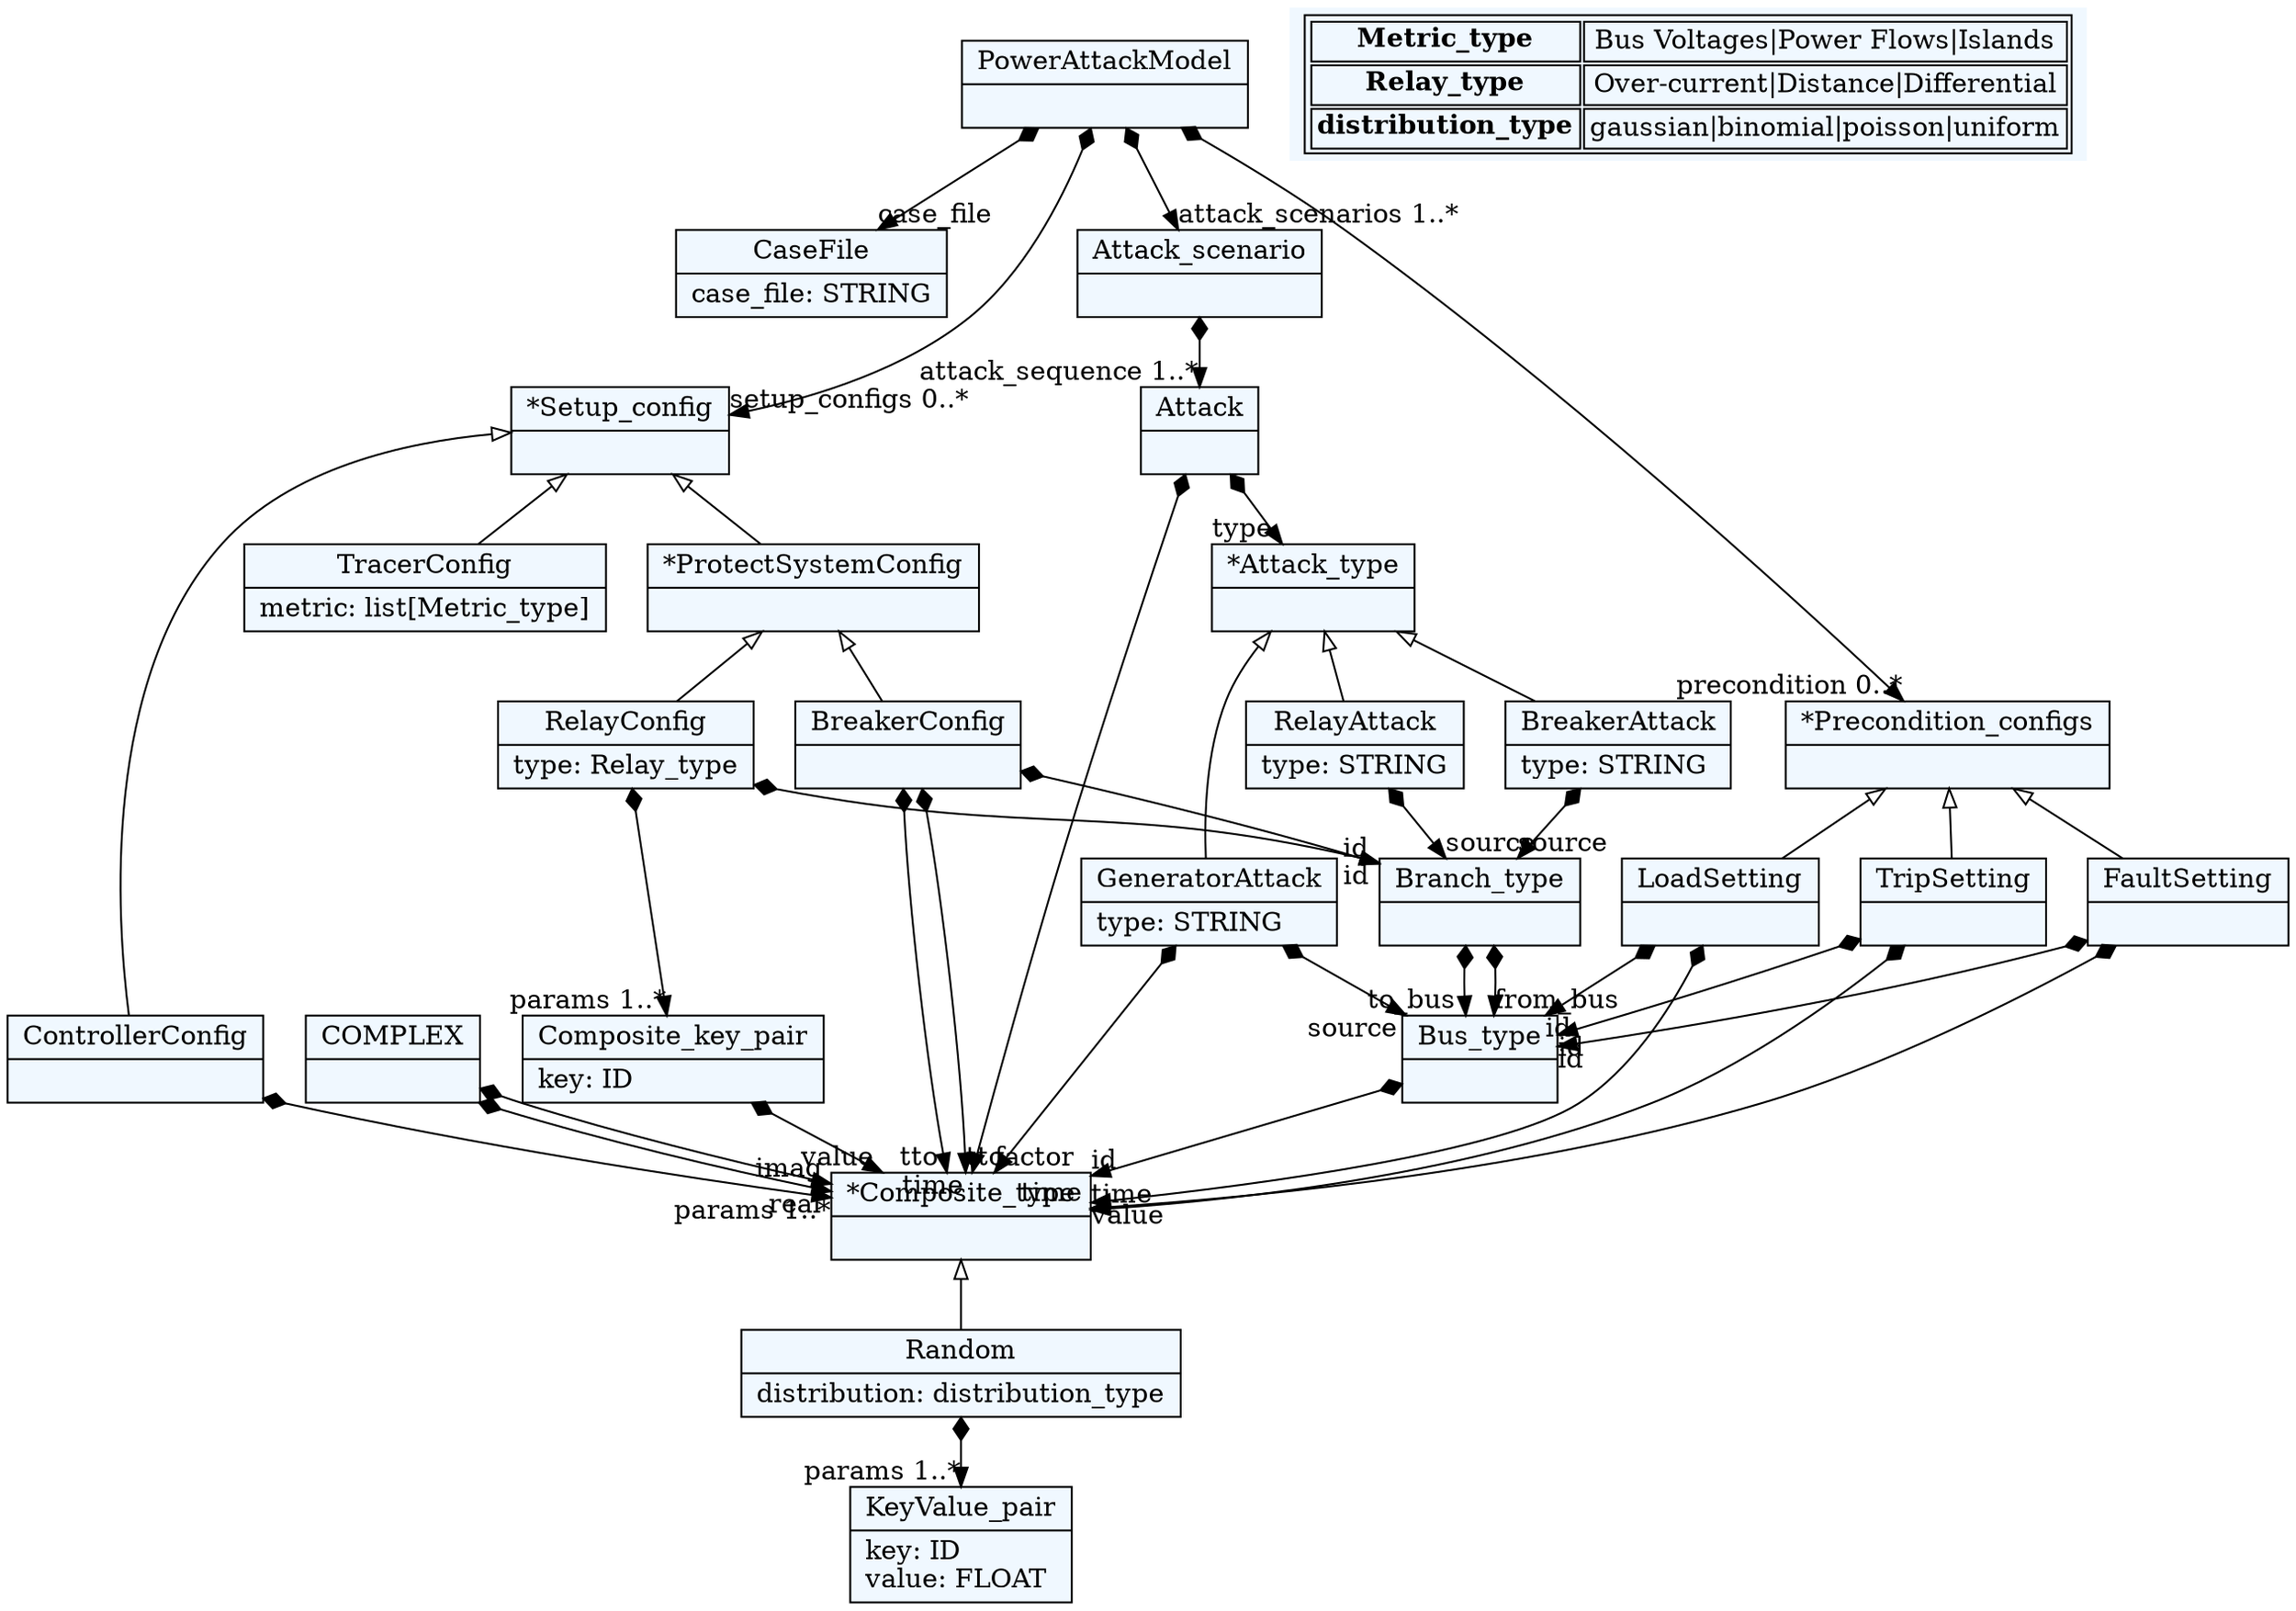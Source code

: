
    digraph textX {
    fontname = "Bitstream Vera Sans"
    fontsize = 8
    node[
        shape=record,
        style=filled,
        fillcolor=aliceblue
    ]
    nodesep = 0.3
    edge[dir=black,arrowtail=empty]


140506244552240[ label="{PowerAttackModel|}"]

140506244555696[ label="{KeyValue_pair|key: ID\lvalue: FLOAT\l}"]

140506244558528[ label="{Composite_key_pair|key: ID\l}"]

140506244561360[ label="{*Composite_type|}"]

140506244564192[ label="{Random|distribution: distribution_type\l}"]

140506244567024[ label="{COMPLEX|}"]

140506244557584[ label="{CaseFile|case_file: STRING\l}"]

140506244569856[ label="{*Setup_config|}"]

140506244571744[ label="{*ProtectSystemConfig|}"]

140506244574576[ label="{BreakerConfig|}"]

140506244577408[ label="{RelayConfig|type: Relay_type\l}"]

140506244583072[ label="{Bus_type|}"]

140506244585904[ label="{Branch_type|}"]

140506244588736[ label="{ControllerConfig|}"]

140506244591568[ label="{TracerConfig|metric: list[Metric_type]\l}"]

140506244597232[ label="{*Precondition_configs|}"]

140506244600064[ label="{LoadSetting|}"]

140506244602896[ label="{TripSetting|}"]

140506244596288[ label="{FaultSetting|}"]

140506244587792[ label="{Attack_scenario|}"]

140506244579296[ label="{Attack|}"]

140506244551296[ label="{*Attack_type|}"]

140506244603840[ label="{GeneratorAttack|type: STRING\l}"]

140506244606672[ label="{RelayAttack|type: STRING\l}"]

140506244609504[ label="{BreakerAttack|type: STRING\l}"]



140506244552240 -> 140506244557584[arrowtail=diamond, dir=both, headlabel="case_file "]
140506244552240 -> 140506244569856[arrowtail=diamond, dir=both, headlabel="setup_configs 0..*"]
140506244552240 -> 140506244597232[arrowtail=diamond, dir=both, headlabel="precondition 0..*"]
140506244552240 -> 140506244587792[arrowtail=diamond, dir=both, headlabel="attack_scenarios 1..*"]
140506244558528 -> 140506244561360[arrowtail=diamond, dir=both, headlabel="value "]
140506244561360 -> 140506244564192 [dir=back]
140506244564192 -> 140506244555696[arrowtail=diamond, dir=both, headlabel="params 1..*"]
140506244567024 -> 140506244561360[arrowtail=diamond, dir=both, headlabel="real "]
140506244567024 -> 140506244561360[arrowtail=diamond, dir=both, headlabel="imag "]
140506244569856 -> 140506244571744 [dir=back]
140506244569856 -> 140506244588736 [dir=back]
140506244569856 -> 140506244591568 [dir=back]
140506244571744 -> 140506244574576 [dir=back]
140506244571744 -> 140506244577408 [dir=back]
140506244574576 -> 140506244585904[arrowtail=diamond, dir=both, headlabel="id "]
140506244574576 -> 140506244561360[arrowtail=diamond, dir=both, headlabel="tto "]
140506244574576 -> 140506244561360[arrowtail=diamond, dir=both, headlabel="ttc "]
140506244577408 -> 140506244585904[arrowtail=diamond, dir=both, headlabel="id "]
140506244577408 -> 140506244558528[arrowtail=diamond, dir=both, headlabel="params 1..*"]
140506244583072 -> 140506244561360[arrowtail=diamond, dir=both, headlabel="id "]
140506244585904 -> 140506244583072[arrowtail=diamond, dir=both, headlabel="to_bus "]
140506244585904 -> 140506244583072[arrowtail=diamond, dir=both, headlabel="from_bus "]
140506244588736 -> 140506244561360[arrowtail=diamond, dir=both, headlabel="params 1..*"]
140506244597232 -> 140506244600064 [dir=back]
140506244597232 -> 140506244602896 [dir=back]
140506244597232 -> 140506244596288 [dir=back]
140506244600064 -> 140506244583072[arrowtail=diamond, dir=both, headlabel="id "]
140506244600064 -> 140506244561360[arrowtail=diamond, dir=both, headlabel="value "]
140506244602896 -> 140506244583072[arrowtail=diamond, dir=both, headlabel="id "]
140506244602896 -> 140506244561360[arrowtail=diamond, dir=both, headlabel="time "]
140506244596288 -> 140506244583072[arrowtail=diamond, dir=both, headlabel="id "]
140506244596288 -> 140506244561360[arrowtail=diamond, dir=both, headlabel="time "]
140506244587792 -> 140506244579296[arrowtail=diamond, dir=both, headlabel="attack_sequence 1..*"]
140506244579296 -> 140506244551296[arrowtail=diamond, dir=both, headlabel="type "]
140506244579296 -> 140506244561360[arrowtail=diamond, dir=both, headlabel="time "]
140506244551296 -> 140506244603840 [dir=back]
140506244551296 -> 140506244606672 [dir=back]
140506244551296 -> 140506244609504 [dir=back]
140506244603840 -> 140506244583072[arrowtail=diamond, dir=both, headlabel="source "]
140506244603840 -> 140506244561360[arrowtail=diamond, dir=both, headlabel="factor "]
140506244606672 -> 140506244585904[arrowtail=diamond, dir=both, headlabel="source "]
140506244609504 -> 140506244585904[arrowtail=diamond, dir=both, headlabel="source "]
match_rules [ shape=plaintext, label=< <table>
	<tr>
		<td><b>Metric_type</b></td><td>Bus Voltages|Power Flows|Islands</td>
	</tr>
	<tr>
		<td><b>Relay_type</b></td><td>Over-current|Distance|Differential</td>
	</tr>
	<tr>
		<td><b>distribution_type</b></td><td>gaussian|binomial|poisson|uniform</td>
	</tr>
</table> >]


}
